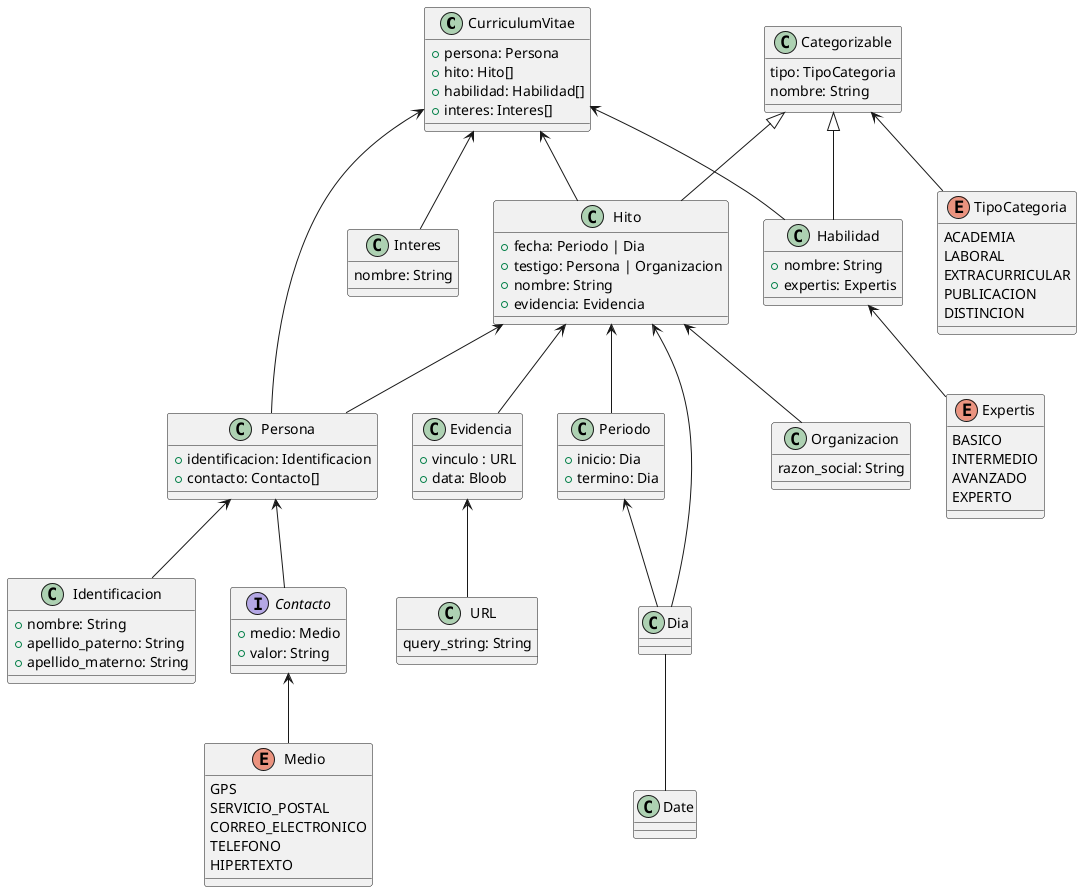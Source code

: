 @startuml
  class CurriculumVitae {
    + persona: Persona
    + hito: Hito[]
    + habilidad: Habilidad[]
    + interes: Interes[]
  }

  enum TipoCategoria {
    ACADEMIA
    LABORAL
    EXTRACURRICULAR
    PUBLICACION
    DISTINCION
  }

  class Interes {
    nombre: String
  }

  class Categorizable {
    tipo: TipoCategoria
    nombre: String
  }

  class Habilidad extends Categorizable {
    + nombre: String
    + expertis: Expertis
  }

  class Periodo {
    + inicio: Dia
    + termino: Dia
  }

  Dia -- Date

  class Hito extends Categorizable {
    + fecha: Periodo | Dia
    + testigo: Persona | Organizacion
    + nombre: String
    + evidencia: Evidencia
  }

  class URL {
    query_string: String
  }

  class Evidencia {
    + vinculo : URL
    + data: Bloob
  }

  class Organizacion {
    razon_social: String
  }

  enum Expertis {
      BASICO
      INTERMEDIO
      AVANZADO
      EXPERTO
  }

  class Persona {
    + identificacion: Identificacion
    + contacto: Contacto[]
  }

  class Identificacion {
    + nombre: String
    + apellido_paterno: String
    + apellido_materno: String
  }

  interface Contacto {
      + medio: Medio
      + valor: String
  }

  enum Medio {
    GPS
    SERVICIO_POSTAL
    CORREO_ELECTRONICO
    TELEFONO
    HIPERTEXTO
  }

  Periodo <-- Dia

  Evidencia <-- URL

  Contacto <-- Medio

  Persona <-- Contacto
  Persona <-- Identificacion

  Categorizable <-- TipoCategoria

  CurriculumVitae <-- Persona
  CurriculumVitae <-- Habilidad
  CurriculumVitae <-- Hito
  CurriculumVitae <-- Interes

  Habilidad <-- Expertis

  Hito <-- Evidencia
  Hito <-- Persona
  Hito <-- Organizacion
  Hito <-- Dia
  Hito <-- Periodo
@enduml
